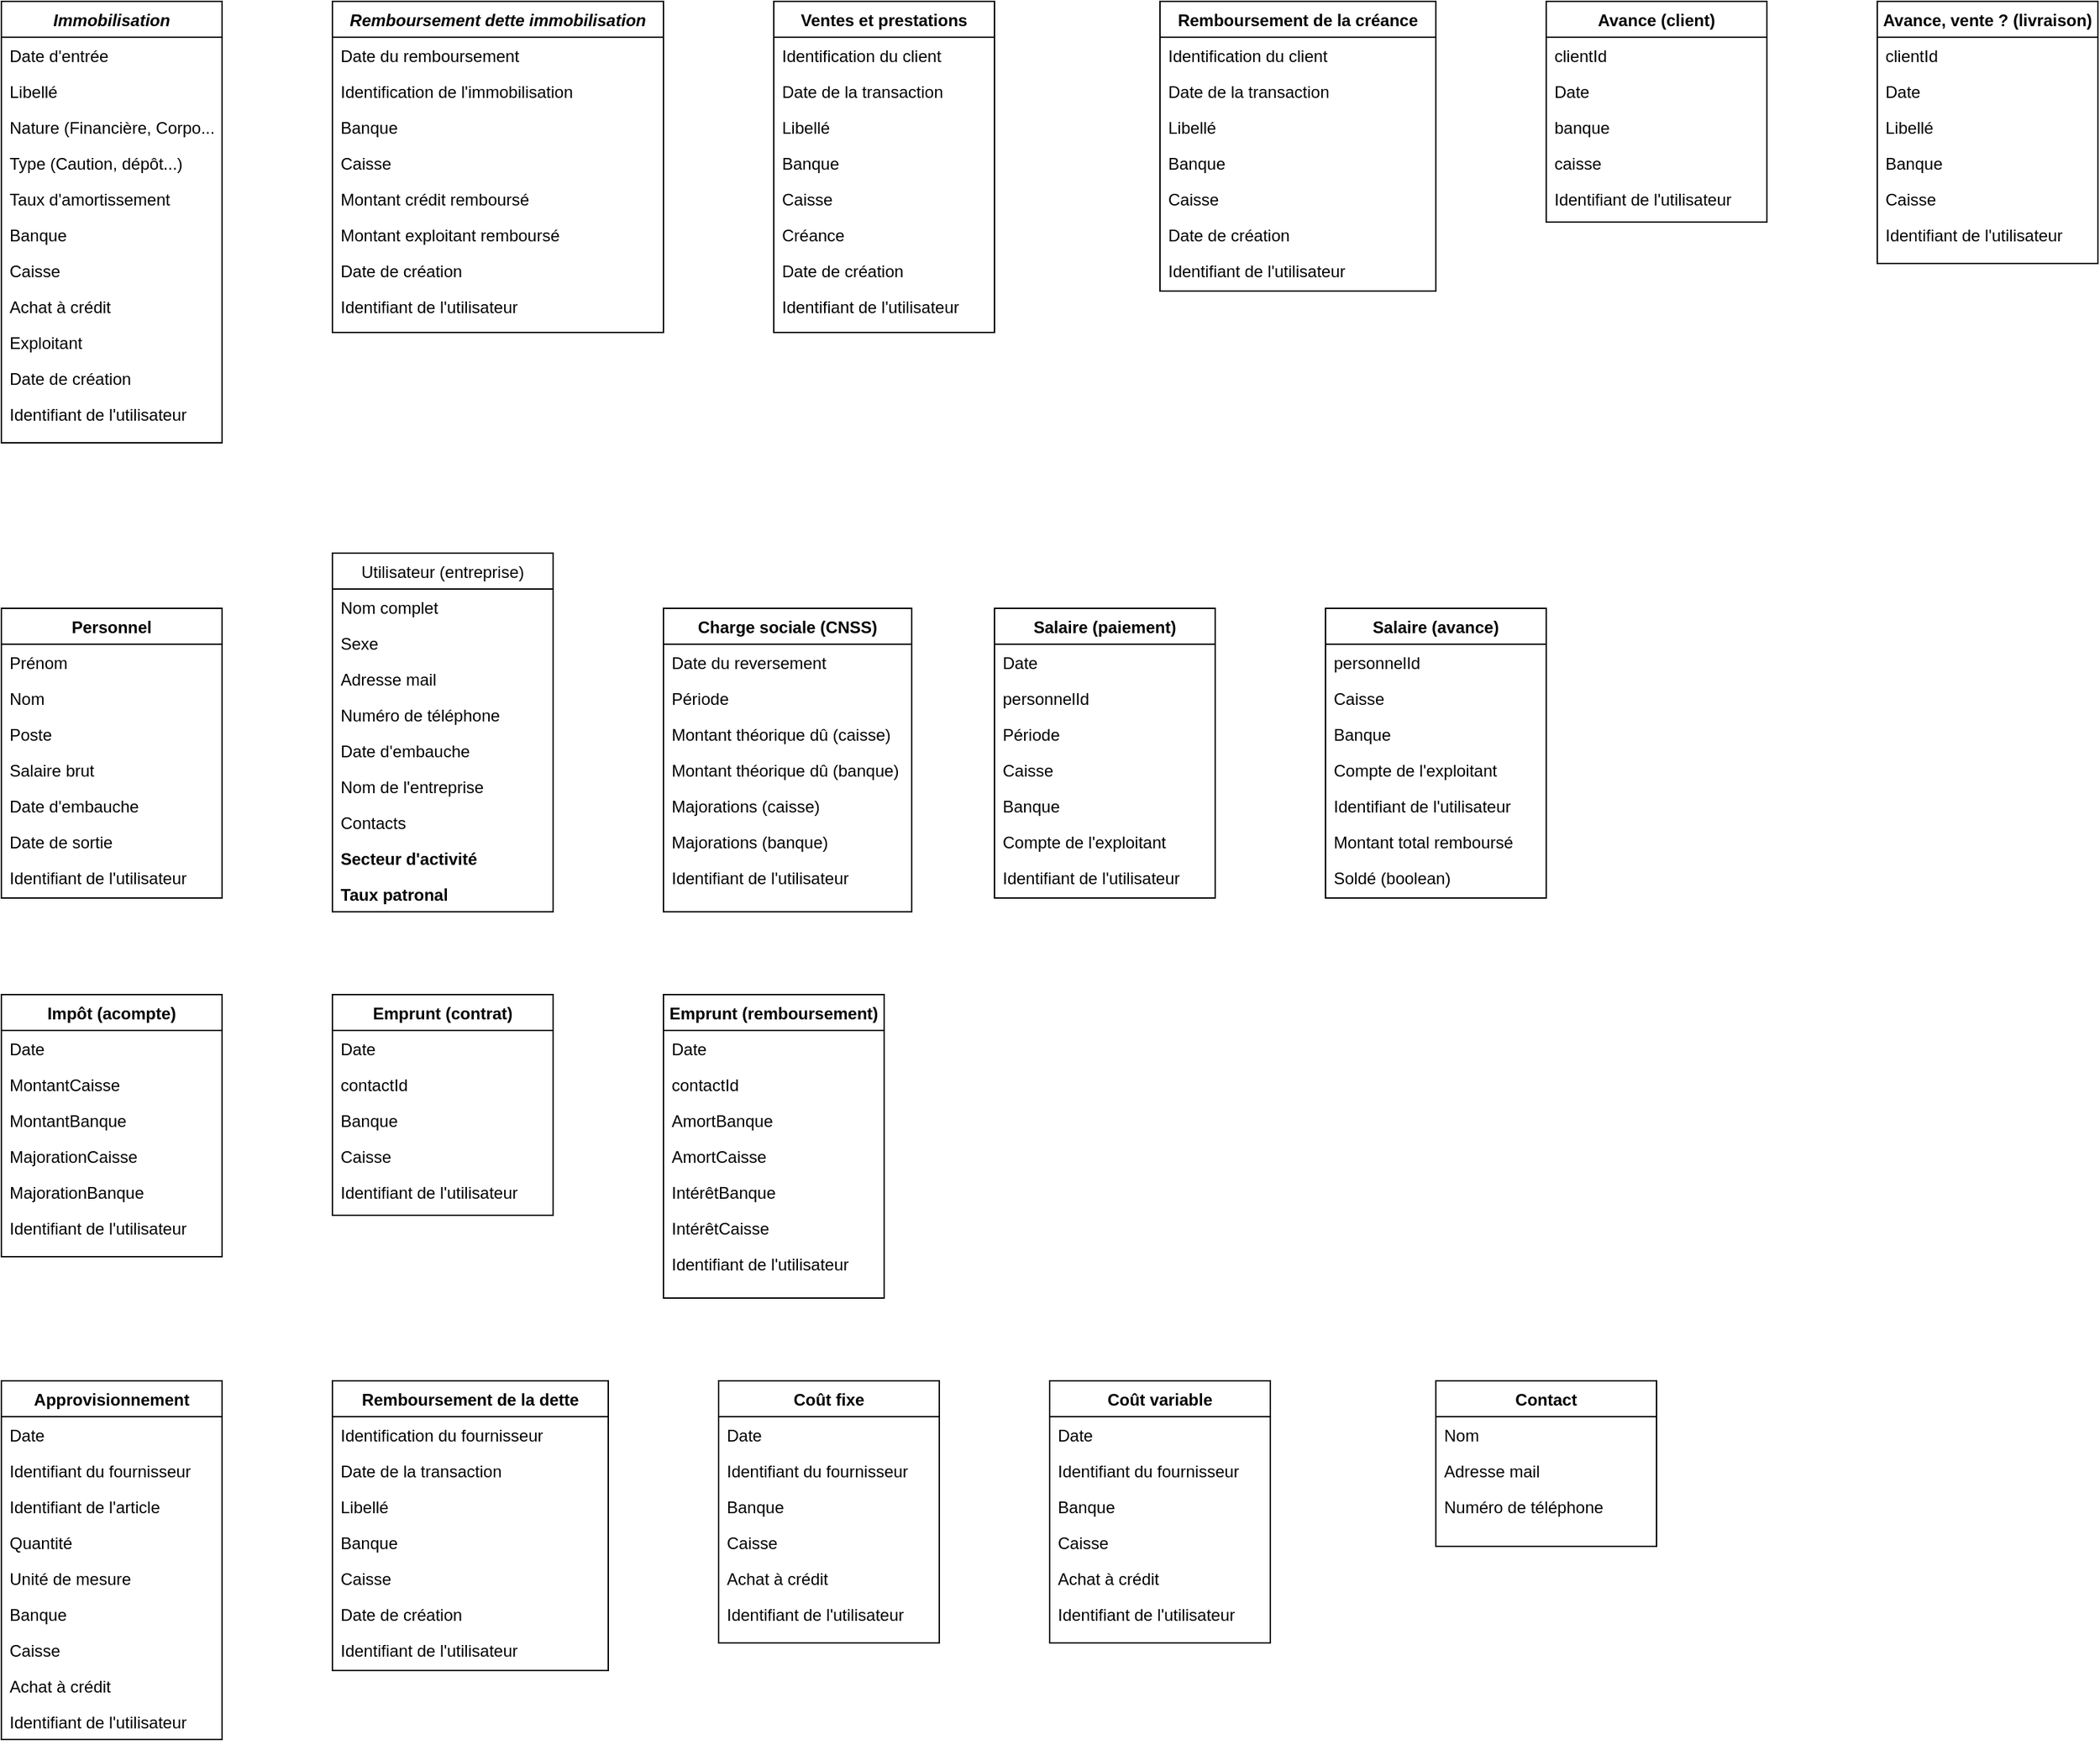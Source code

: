 <mxfile version="21.1.7" type="github">
  <diagram id="C5RBs43oDa-KdzZeNtuy" name="Page-1">
    <mxGraphModel dx="1434" dy="754" grid="1" gridSize="10" guides="1" tooltips="1" connect="1" arrows="1" fold="1" page="1" pageScale="1" pageWidth="827" pageHeight="1169" math="0" shadow="0">
      <root>
        <mxCell id="WIyWlLk6GJQsqaUBKTNV-0" />
        <mxCell id="WIyWlLk6GJQsqaUBKTNV-1" parent="WIyWlLk6GJQsqaUBKTNV-0" />
        <mxCell id="zkfFHV4jXpPFQw0GAbJ--0" value="Immobilisation" style="swimlane;fontStyle=3;align=center;verticalAlign=top;childLayout=stackLayout;horizontal=1;startSize=26;horizontalStack=0;resizeParent=1;resizeLast=0;collapsible=1;marginBottom=0;rounded=0;shadow=0;strokeWidth=1;" parent="WIyWlLk6GJQsqaUBKTNV-1" vertex="1">
          <mxGeometry x="80" y="40" width="160" height="320" as="geometry">
            <mxRectangle x="230" y="140" width="160" height="26" as="alternateBounds" />
          </mxGeometry>
        </mxCell>
        <mxCell id="JyXVbCcuyje0Z99_3Qtz-5" value="Date d&#39;entrée" style="text;align=left;verticalAlign=top;spacingLeft=4;spacingRight=4;overflow=hidden;rotatable=0;points=[[0,0.5],[1,0.5]];portConstraint=eastwest;rounded=0;shadow=0;html=0;" parent="zkfFHV4jXpPFQw0GAbJ--0" vertex="1">
          <mxGeometry y="26" width="160" height="26" as="geometry" />
        </mxCell>
        <mxCell id="zkfFHV4jXpPFQw0GAbJ--1" value="Libellé" style="text;align=left;verticalAlign=top;spacingLeft=4;spacingRight=4;overflow=hidden;rotatable=0;points=[[0,0.5],[1,0.5]];portConstraint=eastwest;" parent="zkfFHV4jXpPFQw0GAbJ--0" vertex="1">
          <mxGeometry y="52" width="160" height="26" as="geometry" />
        </mxCell>
        <mxCell id="zkfFHV4jXpPFQw0GAbJ--2" value="Nature (Financière, Corpo...)" style="text;align=left;verticalAlign=top;spacingLeft=4;spacingRight=4;overflow=hidden;rotatable=0;points=[[0,0.5],[1,0.5]];portConstraint=eastwest;rounded=0;shadow=0;html=0;" parent="zkfFHV4jXpPFQw0GAbJ--0" vertex="1">
          <mxGeometry y="78" width="160" height="26" as="geometry" />
        </mxCell>
        <mxCell id="zkfFHV4jXpPFQw0GAbJ--3" value="Type (Caution, dépôt...)" style="text;align=left;verticalAlign=top;spacingLeft=4;spacingRight=4;overflow=hidden;rotatable=0;points=[[0,0.5],[1,0.5]];portConstraint=eastwest;rounded=0;shadow=0;html=0;" parent="zkfFHV4jXpPFQw0GAbJ--0" vertex="1">
          <mxGeometry y="104" width="160" height="26" as="geometry" />
        </mxCell>
        <mxCell id="JyXVbCcuyje0Z99_3Qtz-0" value="Taux d&#39;amortissement" style="text;align=left;verticalAlign=top;spacingLeft=4;spacingRight=4;overflow=hidden;rotatable=0;points=[[0,0.5],[1,0.5]];portConstraint=eastwest;rounded=0;shadow=0;html=0;" parent="zkfFHV4jXpPFQw0GAbJ--0" vertex="1">
          <mxGeometry y="130" width="160" height="26" as="geometry" />
        </mxCell>
        <mxCell id="JyXVbCcuyje0Z99_3Qtz-1" value="Banque" style="text;align=left;verticalAlign=top;spacingLeft=4;spacingRight=4;overflow=hidden;rotatable=0;points=[[0,0.5],[1,0.5]];portConstraint=eastwest;rounded=0;shadow=0;html=0;" parent="zkfFHV4jXpPFQw0GAbJ--0" vertex="1">
          <mxGeometry y="156" width="160" height="26" as="geometry" />
        </mxCell>
        <mxCell id="JyXVbCcuyje0Z99_3Qtz-2" value="Caisse" style="text;align=left;verticalAlign=top;spacingLeft=4;spacingRight=4;overflow=hidden;rotatable=0;points=[[0,0.5],[1,0.5]];portConstraint=eastwest;rounded=0;shadow=0;html=0;" parent="zkfFHV4jXpPFQw0GAbJ--0" vertex="1">
          <mxGeometry y="182" width="160" height="26" as="geometry" />
        </mxCell>
        <mxCell id="JyXVbCcuyje0Z99_3Qtz-3" value="Achat à crédit" style="text;align=left;verticalAlign=top;spacingLeft=4;spacingRight=4;overflow=hidden;rotatable=0;points=[[0,0.5],[1,0.5]];portConstraint=eastwest;rounded=0;shadow=0;html=0;" parent="zkfFHV4jXpPFQw0GAbJ--0" vertex="1">
          <mxGeometry y="208" width="160" height="26" as="geometry" />
        </mxCell>
        <mxCell id="JyXVbCcuyje0Z99_3Qtz-4" value="Exploitant" style="text;align=left;verticalAlign=top;spacingLeft=4;spacingRight=4;overflow=hidden;rotatable=0;points=[[0,0.5],[1,0.5]];portConstraint=eastwest;rounded=0;shadow=0;html=0;" parent="zkfFHV4jXpPFQw0GAbJ--0" vertex="1">
          <mxGeometry y="234" width="160" height="26" as="geometry" />
        </mxCell>
        <mxCell id="JyXVbCcuyje0Z99_3Qtz-6" value="Date de création" style="text;align=left;verticalAlign=top;spacingLeft=4;spacingRight=4;overflow=hidden;rotatable=0;points=[[0,0.5],[1,0.5]];portConstraint=eastwest;rounded=0;shadow=0;html=0;" parent="zkfFHV4jXpPFQw0GAbJ--0" vertex="1">
          <mxGeometry y="260" width="160" height="26" as="geometry" />
        </mxCell>
        <mxCell id="JyXVbCcuyje0Z99_3Qtz-7" value="Identifiant de l&#39;utilisateur" style="text;align=left;verticalAlign=top;spacingLeft=4;spacingRight=4;overflow=hidden;rotatable=0;points=[[0,0.5],[1,0.5]];portConstraint=eastwest;rounded=0;shadow=0;html=0;" parent="zkfFHV4jXpPFQw0GAbJ--0" vertex="1">
          <mxGeometry y="286" width="160" height="26" as="geometry" />
        </mxCell>
        <mxCell id="zkfFHV4jXpPFQw0GAbJ--6" value="Personnel" style="swimlane;fontStyle=1;align=center;verticalAlign=top;childLayout=stackLayout;horizontal=1;startSize=26;horizontalStack=0;resizeParent=1;resizeLast=0;collapsible=1;marginBottom=0;rounded=0;shadow=0;strokeWidth=1;" parent="WIyWlLk6GJQsqaUBKTNV-1" vertex="1">
          <mxGeometry x="80" y="480" width="160" height="210" as="geometry">
            <mxRectangle x="130" y="380" width="160" height="26" as="alternateBounds" />
          </mxGeometry>
        </mxCell>
        <mxCell id="zkfFHV4jXpPFQw0GAbJ--7" value="Prénom" style="text;align=left;verticalAlign=top;spacingLeft=4;spacingRight=4;overflow=hidden;rotatable=0;points=[[0,0.5],[1,0.5]];portConstraint=eastwest;" parent="zkfFHV4jXpPFQw0GAbJ--6" vertex="1">
          <mxGeometry y="26" width="160" height="26" as="geometry" />
        </mxCell>
        <mxCell id="zkfFHV4jXpPFQw0GAbJ--8" value="Nom" style="text;align=left;verticalAlign=top;spacingLeft=4;spacingRight=4;overflow=hidden;rotatable=0;points=[[0,0.5],[1,0.5]];portConstraint=eastwest;rounded=0;shadow=0;html=0;" parent="zkfFHV4jXpPFQw0GAbJ--6" vertex="1">
          <mxGeometry y="52" width="160" height="26" as="geometry" />
        </mxCell>
        <mxCell id="zkfFHV4jXpPFQw0GAbJ--11" value="Poste" style="text;align=left;verticalAlign=top;spacingLeft=4;spacingRight=4;overflow=hidden;rotatable=0;points=[[0,0.5],[1,0.5]];portConstraint=eastwest;" parent="zkfFHV4jXpPFQw0GAbJ--6" vertex="1">
          <mxGeometry y="78" width="160" height="26" as="geometry" />
        </mxCell>
        <mxCell id="JyXVbCcuyje0Z99_3Qtz-9" value="Salaire brut" style="text;align=left;verticalAlign=top;spacingLeft=4;spacingRight=4;overflow=hidden;rotatable=0;points=[[0,0.5],[1,0.5]];portConstraint=eastwest;" parent="zkfFHV4jXpPFQw0GAbJ--6" vertex="1">
          <mxGeometry y="104" width="160" height="26" as="geometry" />
        </mxCell>
        <mxCell id="JyXVbCcuyje0Z99_3Qtz-10" value="Date d&#39;embauche" style="text;align=left;verticalAlign=top;spacingLeft=4;spacingRight=4;overflow=hidden;rotatable=0;points=[[0,0.5],[1,0.5]];portConstraint=eastwest;" parent="zkfFHV4jXpPFQw0GAbJ--6" vertex="1">
          <mxGeometry y="130" width="160" height="26" as="geometry" />
        </mxCell>
        <mxCell id="JyXVbCcuyje0Z99_3Qtz-33" value="Date de sortie" style="text;align=left;verticalAlign=top;spacingLeft=4;spacingRight=4;overflow=hidden;rotatable=0;points=[[0,0.5],[1,0.5]];portConstraint=eastwest;" parent="zkfFHV4jXpPFQw0GAbJ--6" vertex="1">
          <mxGeometry y="156" width="160" height="26" as="geometry" />
        </mxCell>
        <mxCell id="JyXVbCcuyje0Z99_3Qtz-31" value="Identifiant de l&#39;utilisateur" style="text;align=left;verticalAlign=top;spacingLeft=4;spacingRight=4;overflow=hidden;rotatable=0;points=[[0,0.5],[1,0.5]];portConstraint=eastwest;rounded=0;shadow=0;html=0;" parent="zkfFHV4jXpPFQw0GAbJ--6" vertex="1">
          <mxGeometry y="182" width="160" height="26" as="geometry" />
        </mxCell>
        <mxCell id="zkfFHV4jXpPFQw0GAbJ--17" value="Ventes et prestations" style="swimlane;fontStyle=1;align=center;verticalAlign=top;childLayout=stackLayout;horizontal=1;startSize=26;horizontalStack=0;resizeParent=1;resizeLast=0;collapsible=1;marginBottom=0;rounded=0;shadow=0;strokeWidth=1;" parent="WIyWlLk6GJQsqaUBKTNV-1" vertex="1">
          <mxGeometry x="640" y="40" width="160" height="240" as="geometry">
            <mxRectangle x="550" y="140" width="160" height="26" as="alternateBounds" />
          </mxGeometry>
        </mxCell>
        <mxCell id="zkfFHV4jXpPFQw0GAbJ--18" value="Identification du client" style="text;align=left;verticalAlign=top;spacingLeft=4;spacingRight=4;overflow=hidden;rotatable=0;points=[[0,0.5],[1,0.5]];portConstraint=eastwest;" parent="zkfFHV4jXpPFQw0GAbJ--17" vertex="1">
          <mxGeometry y="26" width="160" height="26" as="geometry" />
        </mxCell>
        <mxCell id="zkfFHV4jXpPFQw0GAbJ--19" value="Date de la transaction" style="text;align=left;verticalAlign=top;spacingLeft=4;spacingRight=4;overflow=hidden;rotatable=0;points=[[0,0.5],[1,0.5]];portConstraint=eastwest;rounded=0;shadow=0;html=0;" parent="zkfFHV4jXpPFQw0GAbJ--17" vertex="1">
          <mxGeometry y="52" width="160" height="26" as="geometry" />
        </mxCell>
        <mxCell id="zkfFHV4jXpPFQw0GAbJ--20" value="Libellé" style="text;align=left;verticalAlign=top;spacingLeft=4;spacingRight=4;overflow=hidden;rotatable=0;points=[[0,0.5],[1,0.5]];portConstraint=eastwest;rounded=0;shadow=0;html=0;" parent="zkfFHV4jXpPFQw0GAbJ--17" vertex="1">
          <mxGeometry y="78" width="160" height="26" as="geometry" />
        </mxCell>
        <mxCell id="zkfFHV4jXpPFQw0GAbJ--21" value="Banque" style="text;align=left;verticalAlign=top;spacingLeft=4;spacingRight=4;overflow=hidden;rotatable=0;points=[[0,0.5],[1,0.5]];portConstraint=eastwest;rounded=0;shadow=0;html=0;" parent="zkfFHV4jXpPFQw0GAbJ--17" vertex="1">
          <mxGeometry y="104" width="160" height="26" as="geometry" />
        </mxCell>
        <mxCell id="zkfFHV4jXpPFQw0GAbJ--22" value="Caisse" style="text;align=left;verticalAlign=top;spacingLeft=4;spacingRight=4;overflow=hidden;rotatable=0;points=[[0,0.5],[1,0.5]];portConstraint=eastwest;rounded=0;shadow=0;html=0;" parent="zkfFHV4jXpPFQw0GAbJ--17" vertex="1">
          <mxGeometry y="130" width="160" height="26" as="geometry" />
        </mxCell>
        <mxCell id="zkfFHV4jXpPFQw0GAbJ--24" value="Créance" style="text;align=left;verticalAlign=top;spacingLeft=4;spacingRight=4;overflow=hidden;rotatable=0;points=[[0,0.5],[1,0.5]];portConstraint=eastwest;" parent="zkfFHV4jXpPFQw0GAbJ--17" vertex="1">
          <mxGeometry y="156" width="160" height="26" as="geometry" />
        </mxCell>
        <mxCell id="zkfFHV4jXpPFQw0GAbJ--25" value="Date de création" style="text;align=left;verticalAlign=top;spacingLeft=4;spacingRight=4;overflow=hidden;rotatable=0;points=[[0,0.5],[1,0.5]];portConstraint=eastwest;" parent="zkfFHV4jXpPFQw0GAbJ--17" vertex="1">
          <mxGeometry y="182" width="160" height="26" as="geometry" />
        </mxCell>
        <mxCell id="JyXVbCcuyje0Z99_3Qtz-8" value="Identifiant de l&#39;utilisateur" style="text;align=left;verticalAlign=top;spacingLeft=4;spacingRight=4;overflow=hidden;rotatable=0;points=[[0,0.5],[1,0.5]];portConstraint=eastwest;rounded=0;shadow=0;html=0;" parent="zkfFHV4jXpPFQw0GAbJ--17" vertex="1">
          <mxGeometry y="208" width="160" height="26" as="geometry" />
        </mxCell>
        <mxCell id="JyXVbCcuyje0Z99_3Qtz-11" value="Utilisateur (entreprise)" style="swimlane;fontStyle=0;align=center;verticalAlign=top;childLayout=stackLayout;horizontal=1;startSize=26;horizontalStack=0;resizeParent=1;resizeLast=0;collapsible=1;marginBottom=0;rounded=0;shadow=0;strokeWidth=1;" parent="WIyWlLk6GJQsqaUBKTNV-1" vertex="1">
          <mxGeometry x="320" y="440" width="160" height="260" as="geometry">
            <mxRectangle x="130" y="380" width="160" height="26" as="alternateBounds" />
          </mxGeometry>
        </mxCell>
        <mxCell id="JyXVbCcuyje0Z99_3Qtz-12" value="Nom complet" style="text;align=left;verticalAlign=top;spacingLeft=4;spacingRight=4;overflow=hidden;rotatable=0;points=[[0,0.5],[1,0.5]];portConstraint=eastwest;" parent="JyXVbCcuyje0Z99_3Qtz-11" vertex="1">
          <mxGeometry y="26" width="160" height="26" as="geometry" />
        </mxCell>
        <mxCell id="JyXVbCcuyje0Z99_3Qtz-13" value="Sexe" style="text;align=left;verticalAlign=top;spacingLeft=4;spacingRight=4;overflow=hidden;rotatable=0;points=[[0,0.5],[1,0.5]];portConstraint=eastwest;rounded=0;shadow=0;html=0;" parent="JyXVbCcuyje0Z99_3Qtz-11" vertex="1">
          <mxGeometry y="52" width="160" height="26" as="geometry" />
        </mxCell>
        <mxCell id="JyXVbCcuyje0Z99_3Qtz-14" value="Adresse mail" style="text;align=left;verticalAlign=top;spacingLeft=4;spacingRight=4;overflow=hidden;rotatable=0;points=[[0,0.5],[1,0.5]];portConstraint=eastwest;" parent="JyXVbCcuyje0Z99_3Qtz-11" vertex="1">
          <mxGeometry y="78" width="160" height="26" as="geometry" />
        </mxCell>
        <mxCell id="JyXVbCcuyje0Z99_3Qtz-15" value="Numéro de téléphone" style="text;align=left;verticalAlign=top;spacingLeft=4;spacingRight=4;overflow=hidden;rotatable=0;points=[[0,0.5],[1,0.5]];portConstraint=eastwest;" parent="JyXVbCcuyje0Z99_3Qtz-11" vertex="1">
          <mxGeometry y="104" width="160" height="26" as="geometry" />
        </mxCell>
        <mxCell id="JyXVbCcuyje0Z99_3Qtz-16" value="Date d&#39;embauche" style="text;align=left;verticalAlign=top;spacingLeft=4;spacingRight=4;overflow=hidden;rotatable=0;points=[[0,0.5],[1,0.5]];portConstraint=eastwest;" parent="JyXVbCcuyje0Z99_3Qtz-11" vertex="1">
          <mxGeometry y="130" width="160" height="26" as="geometry" />
        </mxCell>
        <mxCell id="JyXVbCcuyje0Z99_3Qtz-17" value="Nom de l&#39;entreprise" style="text;align=left;verticalAlign=top;spacingLeft=4;spacingRight=4;overflow=hidden;rotatable=0;points=[[0,0.5],[1,0.5]];portConstraint=eastwest;" parent="JyXVbCcuyje0Z99_3Qtz-11" vertex="1">
          <mxGeometry y="156" width="160" height="26" as="geometry" />
        </mxCell>
        <mxCell id="JyXVbCcuyje0Z99_3Qtz-18" value="Contacts" style="text;align=left;verticalAlign=top;spacingLeft=4;spacingRight=4;overflow=hidden;rotatable=0;points=[[0,0.5],[1,0.5]];portConstraint=eastwest;" parent="JyXVbCcuyje0Z99_3Qtz-11" vertex="1">
          <mxGeometry y="182" width="160" height="26" as="geometry" />
        </mxCell>
        <mxCell id="JyXVbCcuyje0Z99_3Qtz-19" value="Secteur d&#39;activité" style="text;align=left;verticalAlign=top;spacingLeft=4;spacingRight=4;overflow=hidden;rotatable=0;points=[[0,0.5],[1,0.5]];portConstraint=eastwest;fontStyle=1" parent="JyXVbCcuyje0Z99_3Qtz-11" vertex="1">
          <mxGeometry y="208" width="160" height="26" as="geometry" />
        </mxCell>
        <mxCell id="JyXVbCcuyje0Z99_3Qtz-20" value="Taux patronal" style="text;align=left;verticalAlign=top;spacingLeft=4;spacingRight=4;overflow=hidden;rotatable=0;points=[[0,0.5],[1,0.5]];portConstraint=eastwest;fontStyle=1" parent="JyXVbCcuyje0Z99_3Qtz-11" vertex="1">
          <mxGeometry y="234" width="160" height="26" as="geometry" />
        </mxCell>
        <mxCell id="JyXVbCcuyje0Z99_3Qtz-21" value="Charge sociale (CNSS)" style="swimlane;fontStyle=1;align=center;verticalAlign=top;childLayout=stackLayout;horizontal=1;startSize=26;horizontalStack=0;resizeParent=1;resizeLast=0;collapsible=1;marginBottom=0;rounded=0;shadow=0;strokeWidth=1;" parent="WIyWlLk6GJQsqaUBKTNV-1" vertex="1">
          <mxGeometry x="560" y="480" width="180" height="220" as="geometry">
            <mxRectangle x="130" y="380" width="160" height="26" as="alternateBounds" />
          </mxGeometry>
        </mxCell>
        <mxCell id="JyXVbCcuyje0Z99_3Qtz-22" value="Date du reversement" style="text;align=left;verticalAlign=top;spacingLeft=4;spacingRight=4;overflow=hidden;rotatable=0;points=[[0,0.5],[1,0.5]];portConstraint=eastwest;" parent="JyXVbCcuyje0Z99_3Qtz-21" vertex="1">
          <mxGeometry y="26" width="180" height="26" as="geometry" />
        </mxCell>
        <mxCell id="JyXVbCcuyje0Z99_3Qtz-23" value="Période" style="text;align=left;verticalAlign=top;spacingLeft=4;spacingRight=4;overflow=hidden;rotatable=0;points=[[0,0.5],[1,0.5]];portConstraint=eastwest;rounded=0;shadow=0;html=0;" parent="JyXVbCcuyje0Z99_3Qtz-21" vertex="1">
          <mxGeometry y="52" width="180" height="26" as="geometry" />
        </mxCell>
        <mxCell id="JyXVbCcuyje0Z99_3Qtz-24" value="Montant théorique dû (caisse)" style="text;align=left;verticalAlign=top;spacingLeft=4;spacingRight=4;overflow=hidden;rotatable=0;points=[[0,0.5],[1,0.5]];portConstraint=eastwest;" parent="JyXVbCcuyje0Z99_3Qtz-21" vertex="1">
          <mxGeometry y="78" width="180" height="26" as="geometry" />
        </mxCell>
        <mxCell id="gAwNIA2HSln3k50RruM6-22" value="Montant théorique dû (banque)" style="text;align=left;verticalAlign=top;spacingLeft=4;spacingRight=4;overflow=hidden;rotatable=0;points=[[0,0.5],[1,0.5]];portConstraint=eastwest;" parent="JyXVbCcuyje0Z99_3Qtz-21" vertex="1">
          <mxGeometry y="104" width="180" height="26" as="geometry" />
        </mxCell>
        <mxCell id="JyXVbCcuyje0Z99_3Qtz-25" value="Majorations (caisse)" style="text;align=left;verticalAlign=top;spacingLeft=4;spacingRight=4;overflow=hidden;rotatable=0;points=[[0,0.5],[1,0.5]];portConstraint=eastwest;" parent="JyXVbCcuyje0Z99_3Qtz-21" vertex="1">
          <mxGeometry y="130" width="180" height="26" as="geometry" />
        </mxCell>
        <mxCell id="gAwNIA2HSln3k50RruM6-23" value="Majorations (banque)" style="text;align=left;verticalAlign=top;spacingLeft=4;spacingRight=4;overflow=hidden;rotatable=0;points=[[0,0.5],[1,0.5]];portConstraint=eastwest;" parent="JyXVbCcuyje0Z99_3Qtz-21" vertex="1">
          <mxGeometry y="156" width="180" height="26" as="geometry" />
        </mxCell>
        <mxCell id="JyXVbCcuyje0Z99_3Qtz-32" value="Identifiant de l&#39;utilisateur" style="text;align=left;verticalAlign=top;spacingLeft=4;spacingRight=4;overflow=hidden;rotatable=0;points=[[0,0.5],[1,0.5]];portConstraint=eastwest;rounded=0;shadow=0;html=0;" parent="JyXVbCcuyje0Z99_3Qtz-21" vertex="1">
          <mxGeometry y="182" width="180" height="26" as="geometry" />
        </mxCell>
        <mxCell id="JyXVbCcuyje0Z99_3Qtz-34" value="Salaire (paiement)" style="swimlane;fontStyle=1;align=center;verticalAlign=top;childLayout=stackLayout;horizontal=1;startSize=26;horizontalStack=0;resizeParent=1;resizeLast=0;collapsible=1;marginBottom=0;rounded=0;shadow=0;strokeWidth=1;" parent="WIyWlLk6GJQsqaUBKTNV-1" vertex="1">
          <mxGeometry x="800" y="480" width="160" height="210" as="geometry">
            <mxRectangle x="130" y="380" width="160" height="26" as="alternateBounds" />
          </mxGeometry>
        </mxCell>
        <mxCell id="JyXVbCcuyje0Z99_3Qtz-35" value="Date" style="text;align=left;verticalAlign=top;spacingLeft=4;spacingRight=4;overflow=hidden;rotatable=0;points=[[0,0.5],[1,0.5]];portConstraint=eastwest;" parent="JyXVbCcuyje0Z99_3Qtz-34" vertex="1">
          <mxGeometry y="26" width="160" height="26" as="geometry" />
        </mxCell>
        <mxCell id="JyXVbCcuyje0Z99_3Qtz-36" value="personnelId" style="text;align=left;verticalAlign=top;spacingLeft=4;spacingRight=4;overflow=hidden;rotatable=0;points=[[0,0.5],[1,0.5]];portConstraint=eastwest;rounded=0;shadow=0;html=0;" parent="JyXVbCcuyje0Z99_3Qtz-34" vertex="1">
          <mxGeometry y="52" width="160" height="26" as="geometry" />
        </mxCell>
        <mxCell id="JyXVbCcuyje0Z99_3Qtz-37" value="Période" style="text;align=left;verticalAlign=top;spacingLeft=4;spacingRight=4;overflow=hidden;rotatable=0;points=[[0,0.5],[1,0.5]];portConstraint=eastwest;" parent="JyXVbCcuyje0Z99_3Qtz-34" vertex="1">
          <mxGeometry y="78" width="160" height="26" as="geometry" />
        </mxCell>
        <mxCell id="JyXVbCcuyje0Z99_3Qtz-38" value="Caisse" style="text;align=left;verticalAlign=top;spacingLeft=4;spacingRight=4;overflow=hidden;rotatable=0;points=[[0,0.5],[1,0.5]];portConstraint=eastwest;" parent="JyXVbCcuyje0Z99_3Qtz-34" vertex="1">
          <mxGeometry y="104" width="160" height="26" as="geometry" />
        </mxCell>
        <mxCell id="JyXVbCcuyje0Z99_3Qtz-39" value="Banque" style="text;align=left;verticalAlign=top;spacingLeft=4;spacingRight=4;overflow=hidden;rotatable=0;points=[[0,0.5],[1,0.5]];portConstraint=eastwest;" parent="JyXVbCcuyje0Z99_3Qtz-34" vertex="1">
          <mxGeometry y="130" width="160" height="26" as="geometry" />
        </mxCell>
        <mxCell id="JyXVbCcuyje0Z99_3Qtz-40" value="Compte de l&#39;exploitant" style="text;align=left;verticalAlign=top;spacingLeft=4;spacingRight=4;overflow=hidden;rotatable=0;points=[[0,0.5],[1,0.5]];portConstraint=eastwest;" parent="JyXVbCcuyje0Z99_3Qtz-34" vertex="1">
          <mxGeometry y="156" width="160" height="26" as="geometry" />
        </mxCell>
        <mxCell id="JyXVbCcuyje0Z99_3Qtz-41" value="Identifiant de l&#39;utilisateur" style="text;align=left;verticalAlign=top;spacingLeft=4;spacingRight=4;overflow=hidden;rotatable=0;points=[[0,0.5],[1,0.5]];portConstraint=eastwest;rounded=0;shadow=0;html=0;" parent="JyXVbCcuyje0Z99_3Qtz-34" vertex="1">
          <mxGeometry y="182" width="160" height="26" as="geometry" />
        </mxCell>
        <mxCell id="JyXVbCcuyje0Z99_3Qtz-42" value="Salaire (avance)" style="swimlane;fontStyle=1;align=center;verticalAlign=top;childLayout=stackLayout;horizontal=1;startSize=26;horizontalStack=0;resizeParent=1;resizeLast=0;collapsible=1;marginBottom=0;rounded=0;shadow=0;strokeWidth=1;" parent="WIyWlLk6GJQsqaUBKTNV-1" vertex="1">
          <mxGeometry x="1040" y="480" width="160" height="210" as="geometry">
            <mxRectangle x="130" y="380" width="160" height="26" as="alternateBounds" />
          </mxGeometry>
        </mxCell>
        <mxCell id="JyXVbCcuyje0Z99_3Qtz-44" value="personnelId" style="text;align=left;verticalAlign=top;spacingLeft=4;spacingRight=4;overflow=hidden;rotatable=0;points=[[0,0.5],[1,0.5]];portConstraint=eastwest;rounded=0;shadow=0;html=0;" parent="JyXVbCcuyje0Z99_3Qtz-42" vertex="1">
          <mxGeometry y="26" width="160" height="26" as="geometry" />
        </mxCell>
        <mxCell id="JyXVbCcuyje0Z99_3Qtz-46" value="Caisse" style="text;align=left;verticalAlign=top;spacingLeft=4;spacingRight=4;overflow=hidden;rotatable=0;points=[[0,0.5],[1,0.5]];portConstraint=eastwest;" parent="JyXVbCcuyje0Z99_3Qtz-42" vertex="1">
          <mxGeometry y="52" width="160" height="26" as="geometry" />
        </mxCell>
        <mxCell id="JyXVbCcuyje0Z99_3Qtz-47" value="Banque" style="text;align=left;verticalAlign=top;spacingLeft=4;spacingRight=4;overflow=hidden;rotatable=0;points=[[0,0.5],[1,0.5]];portConstraint=eastwest;" parent="JyXVbCcuyje0Z99_3Qtz-42" vertex="1">
          <mxGeometry y="78" width="160" height="26" as="geometry" />
        </mxCell>
        <mxCell id="JyXVbCcuyje0Z99_3Qtz-48" value="Compte de l&#39;exploitant" style="text;align=left;verticalAlign=top;spacingLeft=4;spacingRight=4;overflow=hidden;rotatable=0;points=[[0,0.5],[1,0.5]];portConstraint=eastwest;" parent="JyXVbCcuyje0Z99_3Qtz-42" vertex="1">
          <mxGeometry y="104" width="160" height="26" as="geometry" />
        </mxCell>
        <mxCell id="JyXVbCcuyje0Z99_3Qtz-49" value="Identifiant de l&#39;utilisateur" style="text;align=left;verticalAlign=top;spacingLeft=4;spacingRight=4;overflow=hidden;rotatable=0;points=[[0,0.5],[1,0.5]];portConstraint=eastwest;rounded=0;shadow=0;html=0;" parent="JyXVbCcuyje0Z99_3Qtz-42" vertex="1">
          <mxGeometry y="130" width="160" height="26" as="geometry" />
        </mxCell>
        <mxCell id="jV9miKcWMUOWQw3yD1ld-0" value="Montant total remboursé" style="text;align=left;verticalAlign=top;spacingLeft=4;spacingRight=4;overflow=hidden;rotatable=0;points=[[0,0.5],[1,0.5]];portConstraint=eastwest;rounded=0;shadow=0;html=0;" parent="JyXVbCcuyje0Z99_3Qtz-42" vertex="1">
          <mxGeometry y="156" width="160" height="26" as="geometry" />
        </mxCell>
        <mxCell id="jV9miKcWMUOWQw3yD1ld-1" value="Soldé (boolean)" style="text;align=left;verticalAlign=top;spacingLeft=4;spacingRight=4;overflow=hidden;rotatable=0;points=[[0,0.5],[1,0.5]];portConstraint=eastwest;rounded=0;shadow=0;html=0;" parent="JyXVbCcuyje0Z99_3Qtz-42" vertex="1">
          <mxGeometry y="182" width="160" height="26" as="geometry" />
        </mxCell>
        <mxCell id="JyXVbCcuyje0Z99_3Qtz-50" value="Impôt (acompte)" style="swimlane;fontStyle=1;align=center;verticalAlign=top;childLayout=stackLayout;horizontal=1;startSize=26;horizontalStack=0;resizeParent=1;resizeLast=0;collapsible=1;marginBottom=0;rounded=0;shadow=0;strokeWidth=1;" parent="WIyWlLk6GJQsqaUBKTNV-1" vertex="1">
          <mxGeometry x="80" y="760" width="160" height="190" as="geometry">
            <mxRectangle x="130" y="380" width="160" height="26" as="alternateBounds" />
          </mxGeometry>
        </mxCell>
        <mxCell id="JyXVbCcuyje0Z99_3Qtz-51" value="Date" style="text;align=left;verticalAlign=top;spacingLeft=4;spacingRight=4;overflow=hidden;rotatable=0;points=[[0,0.5],[1,0.5]];portConstraint=eastwest;rounded=0;shadow=0;html=0;" parent="JyXVbCcuyje0Z99_3Qtz-50" vertex="1">
          <mxGeometry y="26" width="160" height="26" as="geometry" />
        </mxCell>
        <mxCell id="JyXVbCcuyje0Z99_3Qtz-52" value="MontantCaisse" style="text;align=left;verticalAlign=top;spacingLeft=4;spacingRight=4;overflow=hidden;rotatable=0;points=[[0,0.5],[1,0.5]];portConstraint=eastwest;" parent="JyXVbCcuyje0Z99_3Qtz-50" vertex="1">
          <mxGeometry y="52" width="160" height="26" as="geometry" />
        </mxCell>
        <mxCell id="JyXVbCcuyje0Z99_3Qtz-53" value="MontantBanque" style="text;align=left;verticalAlign=top;spacingLeft=4;spacingRight=4;overflow=hidden;rotatable=0;points=[[0,0.5],[1,0.5]];portConstraint=eastwest;" parent="JyXVbCcuyje0Z99_3Qtz-50" vertex="1">
          <mxGeometry y="78" width="160" height="26" as="geometry" />
        </mxCell>
        <mxCell id="JyXVbCcuyje0Z99_3Qtz-54" value="MajorationCaisse" style="text;align=left;verticalAlign=top;spacingLeft=4;spacingRight=4;overflow=hidden;rotatable=0;points=[[0,0.5],[1,0.5]];portConstraint=eastwest;" parent="JyXVbCcuyje0Z99_3Qtz-50" vertex="1">
          <mxGeometry y="104" width="160" height="26" as="geometry" />
        </mxCell>
        <mxCell id="JyXVbCcuyje0Z99_3Qtz-55" value="MajorationBanque" style="text;align=left;verticalAlign=top;spacingLeft=4;spacingRight=4;overflow=hidden;rotatable=0;points=[[0,0.5],[1,0.5]];portConstraint=eastwest;rounded=0;shadow=0;html=0;" parent="JyXVbCcuyje0Z99_3Qtz-50" vertex="1">
          <mxGeometry y="130" width="160" height="26" as="geometry" />
        </mxCell>
        <mxCell id="JyXVbCcuyje0Z99_3Qtz-56" value="Identifiant de l&#39;utilisateur" style="text;align=left;verticalAlign=top;spacingLeft=4;spacingRight=4;overflow=hidden;rotatable=0;points=[[0,0.5],[1,0.5]];portConstraint=eastwest;rounded=0;shadow=0;html=0;" parent="JyXVbCcuyje0Z99_3Qtz-50" vertex="1">
          <mxGeometry y="156" width="160" height="26" as="geometry" />
        </mxCell>
        <mxCell id="JyXVbCcuyje0Z99_3Qtz-57" value="Emprunt (contrat)" style="swimlane;fontStyle=1;align=center;verticalAlign=top;childLayout=stackLayout;horizontal=1;startSize=26;horizontalStack=0;resizeParent=1;resizeLast=0;collapsible=1;marginBottom=0;rounded=0;shadow=0;strokeWidth=1;" parent="WIyWlLk6GJQsqaUBKTNV-1" vertex="1">
          <mxGeometry x="320" y="760" width="160" height="160" as="geometry">
            <mxRectangle x="130" y="380" width="160" height="26" as="alternateBounds" />
          </mxGeometry>
        </mxCell>
        <mxCell id="JyXVbCcuyje0Z99_3Qtz-58" value="Date" style="text;align=left;verticalAlign=top;spacingLeft=4;spacingRight=4;overflow=hidden;rotatable=0;points=[[0,0.5],[1,0.5]];portConstraint=eastwest;" parent="JyXVbCcuyje0Z99_3Qtz-57" vertex="1">
          <mxGeometry y="26" width="160" height="26" as="geometry" />
        </mxCell>
        <mxCell id="JyXVbCcuyje0Z99_3Qtz-59" value="contactId" style="text;align=left;verticalAlign=top;spacingLeft=4;spacingRight=4;overflow=hidden;rotatable=0;points=[[0,0.5],[1,0.5]];portConstraint=eastwest;rounded=0;shadow=0;html=0;" parent="JyXVbCcuyje0Z99_3Qtz-57" vertex="1">
          <mxGeometry y="52" width="160" height="26" as="geometry" />
        </mxCell>
        <mxCell id="JyXVbCcuyje0Z99_3Qtz-60" value="Banque" style="text;align=left;verticalAlign=top;spacingLeft=4;spacingRight=4;overflow=hidden;rotatable=0;points=[[0,0.5],[1,0.5]];portConstraint=eastwest;" parent="JyXVbCcuyje0Z99_3Qtz-57" vertex="1">
          <mxGeometry y="78" width="160" height="26" as="geometry" />
        </mxCell>
        <mxCell id="JyXVbCcuyje0Z99_3Qtz-61" value="Caisse" style="text;align=left;verticalAlign=top;spacingLeft=4;spacingRight=4;overflow=hidden;rotatable=0;points=[[0,0.5],[1,0.5]];portConstraint=eastwest;" parent="JyXVbCcuyje0Z99_3Qtz-57" vertex="1">
          <mxGeometry y="104" width="160" height="26" as="geometry" />
        </mxCell>
        <mxCell id="JyXVbCcuyje0Z99_3Qtz-64" value="Identifiant de l&#39;utilisateur" style="text;align=left;verticalAlign=top;spacingLeft=4;spacingRight=4;overflow=hidden;rotatable=0;points=[[0,0.5],[1,0.5]];portConstraint=eastwest;rounded=0;shadow=0;html=0;" parent="JyXVbCcuyje0Z99_3Qtz-57" vertex="1">
          <mxGeometry y="130" width="160" height="26" as="geometry" />
        </mxCell>
        <mxCell id="JyXVbCcuyje0Z99_3Qtz-65" value="Emprunt (remboursement)" style="swimlane;fontStyle=1;align=center;verticalAlign=top;childLayout=stackLayout;horizontal=1;startSize=26;horizontalStack=0;resizeParent=1;resizeLast=0;collapsible=1;marginBottom=0;rounded=0;shadow=0;strokeWidth=1;" parent="WIyWlLk6GJQsqaUBKTNV-1" vertex="1">
          <mxGeometry x="560" y="760" width="160" height="220" as="geometry">
            <mxRectangle x="130" y="380" width="160" height="26" as="alternateBounds" />
          </mxGeometry>
        </mxCell>
        <mxCell id="JyXVbCcuyje0Z99_3Qtz-66" value="Date" style="text;align=left;verticalAlign=top;spacingLeft=4;spacingRight=4;overflow=hidden;rotatable=0;points=[[0,0.5],[1,0.5]];portConstraint=eastwest;" parent="JyXVbCcuyje0Z99_3Qtz-65" vertex="1">
          <mxGeometry y="26" width="160" height="26" as="geometry" />
        </mxCell>
        <mxCell id="JyXVbCcuyje0Z99_3Qtz-67" value="contactId" style="text;align=left;verticalAlign=top;spacingLeft=4;spacingRight=4;overflow=hidden;rotatable=0;points=[[0,0.5],[1,0.5]];portConstraint=eastwest;rounded=0;shadow=0;html=0;" parent="JyXVbCcuyje0Z99_3Qtz-65" vertex="1">
          <mxGeometry y="52" width="160" height="26" as="geometry" />
        </mxCell>
        <mxCell id="JyXVbCcuyje0Z99_3Qtz-68" value="AmortBanque" style="text;align=left;verticalAlign=top;spacingLeft=4;spacingRight=4;overflow=hidden;rotatable=0;points=[[0,0.5],[1,0.5]];portConstraint=eastwest;" parent="JyXVbCcuyje0Z99_3Qtz-65" vertex="1">
          <mxGeometry y="78" width="160" height="26" as="geometry" />
        </mxCell>
        <mxCell id="JyXVbCcuyje0Z99_3Qtz-69" value="AmortCaisse" style="text;align=left;verticalAlign=top;spacingLeft=4;spacingRight=4;overflow=hidden;rotatable=0;points=[[0,0.5],[1,0.5]];portConstraint=eastwest;" parent="JyXVbCcuyje0Z99_3Qtz-65" vertex="1">
          <mxGeometry y="104" width="160" height="26" as="geometry" />
        </mxCell>
        <mxCell id="JyXVbCcuyje0Z99_3Qtz-71" value="IntérêtBanque" style="text;align=left;verticalAlign=top;spacingLeft=4;spacingRight=4;overflow=hidden;rotatable=0;points=[[0,0.5],[1,0.5]];portConstraint=eastwest;" parent="JyXVbCcuyje0Z99_3Qtz-65" vertex="1">
          <mxGeometry y="130" width="160" height="26" as="geometry" />
        </mxCell>
        <mxCell id="JyXVbCcuyje0Z99_3Qtz-72" value="IntérêtCaisse" style="text;align=left;verticalAlign=top;spacingLeft=4;spacingRight=4;overflow=hidden;rotatable=0;points=[[0,0.5],[1,0.5]];portConstraint=eastwest;" parent="JyXVbCcuyje0Z99_3Qtz-65" vertex="1">
          <mxGeometry y="156" width="160" height="26" as="geometry" />
        </mxCell>
        <mxCell id="JyXVbCcuyje0Z99_3Qtz-70" value="Identifiant de l&#39;utilisateur" style="text;align=left;verticalAlign=top;spacingLeft=4;spacingRight=4;overflow=hidden;rotatable=0;points=[[0,0.5],[1,0.5]];portConstraint=eastwest;rounded=0;shadow=0;html=0;" parent="JyXVbCcuyje0Z99_3Qtz-65" vertex="1">
          <mxGeometry y="182" width="160" height="26" as="geometry" />
        </mxCell>
        <mxCell id="JyXVbCcuyje0Z99_3Qtz-73" value="Avance (client)" style="swimlane;fontStyle=1;align=center;verticalAlign=top;childLayout=stackLayout;horizontal=1;startSize=26;horizontalStack=0;resizeParent=1;resizeLast=0;collapsible=1;marginBottom=0;rounded=0;shadow=0;strokeWidth=1;" parent="WIyWlLk6GJQsqaUBKTNV-1" vertex="1">
          <mxGeometry x="1200" y="40" width="160" height="160" as="geometry">
            <mxRectangle x="130" y="380" width="160" height="26" as="alternateBounds" />
          </mxGeometry>
        </mxCell>
        <mxCell id="JyXVbCcuyje0Z99_3Qtz-75" value="clientId" style="text;align=left;verticalAlign=top;spacingLeft=4;spacingRight=4;overflow=hidden;rotatable=0;points=[[0,0.5],[1,0.5]];portConstraint=eastwest;" parent="JyXVbCcuyje0Z99_3Qtz-73" vertex="1">
          <mxGeometry y="26" width="160" height="26" as="geometry" />
        </mxCell>
        <mxCell id="JyXVbCcuyje0Z99_3Qtz-74" value="Date" style="text;align=left;verticalAlign=top;spacingLeft=4;spacingRight=4;overflow=hidden;rotatable=0;points=[[0,0.5],[1,0.5]];portConstraint=eastwest;rounded=0;shadow=0;html=0;" parent="JyXVbCcuyje0Z99_3Qtz-73" vertex="1">
          <mxGeometry y="52" width="160" height="26" as="geometry" />
        </mxCell>
        <mxCell id="JyXVbCcuyje0Z99_3Qtz-76" value="banque" style="text;align=left;verticalAlign=top;spacingLeft=4;spacingRight=4;overflow=hidden;rotatable=0;points=[[0,0.5],[1,0.5]];portConstraint=eastwest;" parent="JyXVbCcuyje0Z99_3Qtz-73" vertex="1">
          <mxGeometry y="78" width="160" height="26" as="geometry" />
        </mxCell>
        <mxCell id="JyXVbCcuyje0Z99_3Qtz-77" value="caisse" style="text;align=left;verticalAlign=top;spacingLeft=4;spacingRight=4;overflow=hidden;rotatable=0;points=[[0,0.5],[1,0.5]];portConstraint=eastwest;" parent="JyXVbCcuyje0Z99_3Qtz-73" vertex="1">
          <mxGeometry y="104" width="160" height="26" as="geometry" />
        </mxCell>
        <mxCell id="JyXVbCcuyje0Z99_3Qtz-79" value="Identifiant de l&#39;utilisateur" style="text;align=left;verticalAlign=top;spacingLeft=4;spacingRight=4;overflow=hidden;rotatable=0;points=[[0,0.5],[1,0.5]];portConstraint=eastwest;rounded=0;shadow=0;html=0;" parent="JyXVbCcuyje0Z99_3Qtz-73" vertex="1">
          <mxGeometry y="130" width="160" height="26" as="geometry" />
        </mxCell>
        <mxCell id="JyXVbCcuyje0Z99_3Qtz-80" value="Avance, vente ? (livraison)" style="swimlane;fontStyle=1;align=center;verticalAlign=top;childLayout=stackLayout;horizontal=1;startSize=26;horizontalStack=0;resizeParent=1;resizeLast=0;collapsible=1;marginBottom=0;rounded=0;shadow=0;strokeWidth=1;" parent="WIyWlLk6GJQsqaUBKTNV-1" vertex="1">
          <mxGeometry x="1440" y="40" width="160" height="190" as="geometry">
            <mxRectangle x="130" y="380" width="160" height="26" as="alternateBounds" />
          </mxGeometry>
        </mxCell>
        <mxCell id="JyXVbCcuyje0Z99_3Qtz-82" value="clientId" style="text;align=left;verticalAlign=top;spacingLeft=4;spacingRight=4;overflow=hidden;rotatable=0;points=[[0,0.5],[1,0.5]];portConstraint=eastwest;rounded=0;shadow=0;html=0;" parent="JyXVbCcuyje0Z99_3Qtz-80" vertex="1">
          <mxGeometry y="26" width="160" height="26" as="geometry" />
        </mxCell>
        <mxCell id="JyXVbCcuyje0Z99_3Qtz-81" value="Date" style="text;align=left;verticalAlign=top;spacingLeft=4;spacingRight=4;overflow=hidden;rotatable=0;points=[[0,0.5],[1,0.5]];portConstraint=eastwest;" parent="JyXVbCcuyje0Z99_3Qtz-80" vertex="1">
          <mxGeometry y="52" width="160" height="26" as="geometry" />
        </mxCell>
        <mxCell id="JyXVbCcuyje0Z99_3Qtz-86" value="Libellé" style="text;align=left;verticalAlign=top;spacingLeft=4;spacingRight=4;overflow=hidden;rotatable=0;points=[[0,0.5],[1,0.5]];portConstraint=eastwest;" parent="JyXVbCcuyje0Z99_3Qtz-80" vertex="1">
          <mxGeometry y="78" width="160" height="26" as="geometry" />
        </mxCell>
        <mxCell id="JyXVbCcuyje0Z99_3Qtz-83" value="Banque" style="text;align=left;verticalAlign=top;spacingLeft=4;spacingRight=4;overflow=hidden;rotatable=0;points=[[0,0.5],[1,0.5]];portConstraint=eastwest;" parent="JyXVbCcuyje0Z99_3Qtz-80" vertex="1">
          <mxGeometry y="104" width="160" height="26" as="geometry" />
        </mxCell>
        <mxCell id="JyXVbCcuyje0Z99_3Qtz-84" value="Caisse" style="text;align=left;verticalAlign=top;spacingLeft=4;spacingRight=4;overflow=hidden;rotatable=0;points=[[0,0.5],[1,0.5]];portConstraint=eastwest;" parent="JyXVbCcuyje0Z99_3Qtz-80" vertex="1">
          <mxGeometry y="130" width="160" height="26" as="geometry" />
        </mxCell>
        <mxCell id="JyXVbCcuyje0Z99_3Qtz-85" value="Identifiant de l&#39;utilisateur" style="text;align=left;verticalAlign=top;spacingLeft=4;spacingRight=4;overflow=hidden;rotatable=0;points=[[0,0.5],[1,0.5]];portConstraint=eastwest;rounded=0;shadow=0;html=0;" parent="JyXVbCcuyje0Z99_3Qtz-80" vertex="1">
          <mxGeometry y="156" width="160" height="26" as="geometry" />
        </mxCell>
        <mxCell id="gAwNIA2HSln3k50RruM6-0" value="Remboursement de la créance" style="swimlane;fontStyle=1;align=center;verticalAlign=top;childLayout=stackLayout;horizontal=1;startSize=26;horizontalStack=0;resizeParent=1;resizeLast=0;collapsible=1;marginBottom=0;rounded=0;shadow=0;strokeWidth=1;" parent="WIyWlLk6GJQsqaUBKTNV-1" vertex="1">
          <mxGeometry x="920" y="40" width="200" height="210" as="geometry">
            <mxRectangle x="550" y="140" width="160" height="26" as="alternateBounds" />
          </mxGeometry>
        </mxCell>
        <mxCell id="gAwNIA2HSln3k50RruM6-1" value="Identification du client" style="text;align=left;verticalAlign=top;spacingLeft=4;spacingRight=4;overflow=hidden;rotatable=0;points=[[0,0.5],[1,0.5]];portConstraint=eastwest;" parent="gAwNIA2HSln3k50RruM6-0" vertex="1">
          <mxGeometry y="26" width="200" height="26" as="geometry" />
        </mxCell>
        <mxCell id="gAwNIA2HSln3k50RruM6-2" value="Date de la transaction" style="text;align=left;verticalAlign=top;spacingLeft=4;spacingRight=4;overflow=hidden;rotatable=0;points=[[0,0.5],[1,0.5]];portConstraint=eastwest;rounded=0;shadow=0;html=0;" parent="gAwNIA2HSln3k50RruM6-0" vertex="1">
          <mxGeometry y="52" width="200" height="26" as="geometry" />
        </mxCell>
        <mxCell id="gAwNIA2HSln3k50RruM6-3" value="Libellé" style="text;align=left;verticalAlign=top;spacingLeft=4;spacingRight=4;overflow=hidden;rotatable=0;points=[[0,0.5],[1,0.5]];portConstraint=eastwest;rounded=0;shadow=0;html=0;" parent="gAwNIA2HSln3k50RruM6-0" vertex="1">
          <mxGeometry y="78" width="200" height="26" as="geometry" />
        </mxCell>
        <mxCell id="gAwNIA2HSln3k50RruM6-4" value="Banque" style="text;align=left;verticalAlign=top;spacingLeft=4;spacingRight=4;overflow=hidden;rotatable=0;points=[[0,0.5],[1,0.5]];portConstraint=eastwest;rounded=0;shadow=0;html=0;" parent="gAwNIA2HSln3k50RruM6-0" vertex="1">
          <mxGeometry y="104" width="200" height="26" as="geometry" />
        </mxCell>
        <mxCell id="gAwNIA2HSln3k50RruM6-5" value="Caisse" style="text;align=left;verticalAlign=top;spacingLeft=4;spacingRight=4;overflow=hidden;rotatable=0;points=[[0,0.5],[1,0.5]];portConstraint=eastwest;rounded=0;shadow=0;html=0;" parent="gAwNIA2HSln3k50RruM6-0" vertex="1">
          <mxGeometry y="130" width="200" height="26" as="geometry" />
        </mxCell>
        <mxCell id="gAwNIA2HSln3k50RruM6-7" value="Date de création" style="text;align=left;verticalAlign=top;spacingLeft=4;spacingRight=4;overflow=hidden;rotatable=0;points=[[0,0.5],[1,0.5]];portConstraint=eastwest;" parent="gAwNIA2HSln3k50RruM6-0" vertex="1">
          <mxGeometry y="156" width="200" height="26" as="geometry" />
        </mxCell>
        <mxCell id="gAwNIA2HSln3k50RruM6-8" value="Identifiant de l&#39;utilisateur" style="text;align=left;verticalAlign=top;spacingLeft=4;spacingRight=4;overflow=hidden;rotatable=0;points=[[0,0.5],[1,0.5]];portConstraint=eastwest;rounded=0;shadow=0;html=0;" parent="gAwNIA2HSln3k50RruM6-0" vertex="1">
          <mxGeometry y="182" width="200" height="26" as="geometry" />
        </mxCell>
        <mxCell id="gAwNIA2HSln3k50RruM6-9" value="Remboursement dette immobilisation" style="swimlane;fontStyle=3;align=center;verticalAlign=top;childLayout=stackLayout;horizontal=1;startSize=26;horizontalStack=0;resizeParent=1;resizeLast=0;collapsible=1;marginBottom=0;rounded=0;shadow=0;strokeWidth=1;" parent="WIyWlLk6GJQsqaUBKTNV-1" vertex="1">
          <mxGeometry x="320" y="40" width="240" height="240" as="geometry">
            <mxRectangle x="230" y="140" width="160" height="26" as="alternateBounds" />
          </mxGeometry>
        </mxCell>
        <mxCell id="gAwNIA2HSln3k50RruM6-10" value="Date du remboursement" style="text;align=left;verticalAlign=top;spacingLeft=4;spacingRight=4;overflow=hidden;rotatable=0;points=[[0,0.5],[1,0.5]];portConstraint=eastwest;rounded=0;shadow=0;html=0;" parent="gAwNIA2HSln3k50RruM6-9" vertex="1">
          <mxGeometry y="26" width="240" height="26" as="geometry" />
        </mxCell>
        <mxCell id="gAwNIA2HSln3k50RruM6-11" value="Identification de l&#39;immobilisation" style="text;align=left;verticalAlign=top;spacingLeft=4;spacingRight=4;overflow=hidden;rotatable=0;points=[[0,0.5],[1,0.5]];portConstraint=eastwest;" parent="gAwNIA2HSln3k50RruM6-9" vertex="1">
          <mxGeometry y="52" width="240" height="26" as="geometry" />
        </mxCell>
        <mxCell id="gAwNIA2HSln3k50RruM6-15" value="Banque" style="text;align=left;verticalAlign=top;spacingLeft=4;spacingRight=4;overflow=hidden;rotatable=0;points=[[0,0.5],[1,0.5]];portConstraint=eastwest;rounded=0;shadow=0;html=0;" parent="gAwNIA2HSln3k50RruM6-9" vertex="1">
          <mxGeometry y="78" width="240" height="26" as="geometry" />
        </mxCell>
        <mxCell id="gAwNIA2HSln3k50RruM6-16" value="Caisse" style="text;align=left;verticalAlign=top;spacingLeft=4;spacingRight=4;overflow=hidden;rotatable=0;points=[[0,0.5],[1,0.5]];portConstraint=eastwest;rounded=0;shadow=0;html=0;" parent="gAwNIA2HSln3k50RruM6-9" vertex="1">
          <mxGeometry y="104" width="240" height="26" as="geometry" />
        </mxCell>
        <mxCell id="HF9J0KwTC4UB24gtm1LL-0" value="Montant crédit remboursé" style="text;align=left;verticalAlign=top;spacingLeft=4;spacingRight=4;overflow=hidden;rotatable=0;points=[[0,0.5],[1,0.5]];portConstraint=eastwest;rounded=0;shadow=0;html=0;" vertex="1" parent="gAwNIA2HSln3k50RruM6-9">
          <mxGeometry y="130" width="240" height="26" as="geometry" />
        </mxCell>
        <mxCell id="HF9J0KwTC4UB24gtm1LL-1" value="Montant exploitant remboursé" style="text;align=left;verticalAlign=top;spacingLeft=4;spacingRight=4;overflow=hidden;rotatable=0;points=[[0,0.5],[1,0.5]];portConstraint=eastwest;rounded=0;shadow=0;html=0;" vertex="1" parent="gAwNIA2HSln3k50RruM6-9">
          <mxGeometry y="156" width="240" height="26" as="geometry" />
        </mxCell>
        <mxCell id="gAwNIA2HSln3k50RruM6-20" value="Date de création" style="text;align=left;verticalAlign=top;spacingLeft=4;spacingRight=4;overflow=hidden;rotatable=0;points=[[0,0.5],[1,0.5]];portConstraint=eastwest;rounded=0;shadow=0;html=0;" parent="gAwNIA2HSln3k50RruM6-9" vertex="1">
          <mxGeometry y="182" width="240" height="26" as="geometry" />
        </mxCell>
        <mxCell id="gAwNIA2HSln3k50RruM6-21" value="Identifiant de l&#39;utilisateur" style="text;align=left;verticalAlign=top;spacingLeft=4;spacingRight=4;overflow=hidden;rotatable=0;points=[[0,0.5],[1,0.5]];portConstraint=eastwest;rounded=0;shadow=0;html=0;" parent="gAwNIA2HSln3k50RruM6-9" vertex="1">
          <mxGeometry y="208" width="240" height="26" as="geometry" />
        </mxCell>
        <mxCell id="gAwNIA2HSln3k50RruM6-24" value="Approvisionnement" style="swimlane;fontStyle=1;align=center;verticalAlign=top;childLayout=stackLayout;horizontal=1;startSize=26;horizontalStack=0;resizeParent=1;resizeLast=0;collapsible=1;marginBottom=0;rounded=0;shadow=0;strokeWidth=1;" parent="WIyWlLk6GJQsqaUBKTNV-1" vertex="1">
          <mxGeometry x="80" y="1040" width="160" height="260" as="geometry">
            <mxRectangle x="130" y="380" width="160" height="26" as="alternateBounds" />
          </mxGeometry>
        </mxCell>
        <mxCell id="gAwNIA2HSln3k50RruM6-25" value="Date" style="text;align=left;verticalAlign=top;spacingLeft=4;spacingRight=4;overflow=hidden;rotatable=0;points=[[0,0.5],[1,0.5]];portConstraint=eastwest;" parent="gAwNIA2HSln3k50RruM6-24" vertex="1">
          <mxGeometry y="26" width="160" height="26" as="geometry" />
        </mxCell>
        <mxCell id="gAwNIA2HSln3k50RruM6-26" value="Identifiant du fournisseur" style="text;align=left;verticalAlign=top;spacingLeft=4;spacingRight=4;overflow=hidden;rotatable=0;points=[[0,0.5],[1,0.5]];portConstraint=eastwest;rounded=0;shadow=0;html=0;" parent="gAwNIA2HSln3k50RruM6-24" vertex="1">
          <mxGeometry y="52" width="160" height="26" as="geometry" />
        </mxCell>
        <mxCell id="gAwNIA2HSln3k50RruM6-27" value="Identifiant de l&#39;article" style="text;align=left;verticalAlign=top;spacingLeft=4;spacingRight=4;overflow=hidden;rotatable=0;points=[[0,0.5],[1,0.5]];portConstraint=eastwest;" parent="gAwNIA2HSln3k50RruM6-24" vertex="1">
          <mxGeometry y="78" width="160" height="26" as="geometry" />
        </mxCell>
        <mxCell id="gAwNIA2HSln3k50RruM6-33" value="Quantité" style="text;align=left;verticalAlign=top;spacingLeft=4;spacingRight=4;overflow=hidden;rotatable=0;points=[[0,0.5],[1,0.5]];portConstraint=eastwest;" parent="gAwNIA2HSln3k50RruM6-24" vertex="1">
          <mxGeometry y="104" width="160" height="26" as="geometry" />
        </mxCell>
        <mxCell id="gAwNIA2HSln3k50RruM6-34" value="Unité de mesure" style="text;align=left;verticalAlign=top;spacingLeft=4;spacingRight=4;overflow=hidden;rotatable=0;points=[[0,0.5],[1,0.5]];portConstraint=eastwest;" parent="gAwNIA2HSln3k50RruM6-24" vertex="1">
          <mxGeometry y="130" width="160" height="26" as="geometry" />
        </mxCell>
        <mxCell id="gAwNIA2HSln3k50RruM6-29" value="Banque" style="text;align=left;verticalAlign=top;spacingLeft=4;spacingRight=4;overflow=hidden;rotatable=0;points=[[0,0.5],[1,0.5]];portConstraint=eastwest;" parent="gAwNIA2HSln3k50RruM6-24" vertex="1">
          <mxGeometry y="156" width="160" height="26" as="geometry" />
        </mxCell>
        <mxCell id="gAwNIA2HSln3k50RruM6-30" value="Caisse" style="text;align=left;verticalAlign=top;spacingLeft=4;spacingRight=4;overflow=hidden;rotatable=0;points=[[0,0.5],[1,0.5]];portConstraint=eastwest;" parent="gAwNIA2HSln3k50RruM6-24" vertex="1">
          <mxGeometry y="182" width="160" height="26" as="geometry" />
        </mxCell>
        <mxCell id="gAwNIA2HSln3k50RruM6-32" value="Achat à crédit" style="text;align=left;verticalAlign=top;spacingLeft=4;spacingRight=4;overflow=hidden;rotatable=0;points=[[0,0.5],[1,0.5]];portConstraint=eastwest;" parent="gAwNIA2HSln3k50RruM6-24" vertex="1">
          <mxGeometry y="208" width="160" height="26" as="geometry" />
        </mxCell>
        <mxCell id="gAwNIA2HSln3k50RruM6-31" value="Identifiant de l&#39;utilisateur" style="text;align=left;verticalAlign=top;spacingLeft=4;spacingRight=4;overflow=hidden;rotatable=0;points=[[0,0.5],[1,0.5]];portConstraint=eastwest;rounded=0;shadow=0;html=0;" parent="gAwNIA2HSln3k50RruM6-24" vertex="1">
          <mxGeometry y="234" width="160" height="26" as="geometry" />
        </mxCell>
        <mxCell id="gAwNIA2HSln3k50RruM6-45" value="Remboursement de la dette" style="swimlane;fontStyle=1;align=center;verticalAlign=top;childLayout=stackLayout;horizontal=1;startSize=26;horizontalStack=0;resizeParent=1;resizeLast=0;collapsible=1;marginBottom=0;rounded=0;shadow=0;strokeWidth=1;" parent="WIyWlLk6GJQsqaUBKTNV-1" vertex="1">
          <mxGeometry x="320" y="1040" width="200" height="210" as="geometry">
            <mxRectangle x="550" y="140" width="160" height="26" as="alternateBounds" />
          </mxGeometry>
        </mxCell>
        <mxCell id="gAwNIA2HSln3k50RruM6-46" value="Identification du fournisseur" style="text;align=left;verticalAlign=top;spacingLeft=4;spacingRight=4;overflow=hidden;rotatable=0;points=[[0,0.5],[1,0.5]];portConstraint=eastwest;" parent="gAwNIA2HSln3k50RruM6-45" vertex="1">
          <mxGeometry y="26" width="200" height="26" as="geometry" />
        </mxCell>
        <mxCell id="gAwNIA2HSln3k50RruM6-47" value="Date de la transaction" style="text;align=left;verticalAlign=top;spacingLeft=4;spacingRight=4;overflow=hidden;rotatable=0;points=[[0,0.5],[1,0.5]];portConstraint=eastwest;rounded=0;shadow=0;html=0;" parent="gAwNIA2HSln3k50RruM6-45" vertex="1">
          <mxGeometry y="52" width="200" height="26" as="geometry" />
        </mxCell>
        <mxCell id="gAwNIA2HSln3k50RruM6-48" value="Libellé" style="text;align=left;verticalAlign=top;spacingLeft=4;spacingRight=4;overflow=hidden;rotatable=0;points=[[0,0.5],[1,0.5]];portConstraint=eastwest;rounded=0;shadow=0;html=0;" parent="gAwNIA2HSln3k50RruM6-45" vertex="1">
          <mxGeometry y="78" width="200" height="26" as="geometry" />
        </mxCell>
        <mxCell id="gAwNIA2HSln3k50RruM6-49" value="Banque" style="text;align=left;verticalAlign=top;spacingLeft=4;spacingRight=4;overflow=hidden;rotatable=0;points=[[0,0.5],[1,0.5]];portConstraint=eastwest;rounded=0;shadow=0;html=0;" parent="gAwNIA2HSln3k50RruM6-45" vertex="1">
          <mxGeometry y="104" width="200" height="26" as="geometry" />
        </mxCell>
        <mxCell id="gAwNIA2HSln3k50RruM6-50" value="Caisse" style="text;align=left;verticalAlign=top;spacingLeft=4;spacingRight=4;overflow=hidden;rotatable=0;points=[[0,0.5],[1,0.5]];portConstraint=eastwest;rounded=0;shadow=0;html=0;" parent="gAwNIA2HSln3k50RruM6-45" vertex="1">
          <mxGeometry y="130" width="200" height="26" as="geometry" />
        </mxCell>
        <mxCell id="gAwNIA2HSln3k50RruM6-51" value="Date de création" style="text;align=left;verticalAlign=top;spacingLeft=4;spacingRight=4;overflow=hidden;rotatable=0;points=[[0,0.5],[1,0.5]];portConstraint=eastwest;" parent="gAwNIA2HSln3k50RruM6-45" vertex="1">
          <mxGeometry y="156" width="200" height="26" as="geometry" />
        </mxCell>
        <mxCell id="gAwNIA2HSln3k50RruM6-52" value="Identifiant de l&#39;utilisateur" style="text;align=left;verticalAlign=top;spacingLeft=4;spacingRight=4;overflow=hidden;rotatable=0;points=[[0,0.5],[1,0.5]];portConstraint=eastwest;rounded=0;shadow=0;html=0;" parent="gAwNIA2HSln3k50RruM6-45" vertex="1">
          <mxGeometry y="182" width="200" height="26" as="geometry" />
        </mxCell>
        <mxCell id="gAwNIA2HSln3k50RruM6-53" value="Coût fixe" style="swimlane;fontStyle=1;align=center;verticalAlign=top;childLayout=stackLayout;horizontal=1;startSize=26;horizontalStack=0;resizeParent=1;resizeLast=0;collapsible=1;marginBottom=0;rounded=0;shadow=0;strokeWidth=1;" parent="WIyWlLk6GJQsqaUBKTNV-1" vertex="1">
          <mxGeometry x="600" y="1040" width="160" height="190" as="geometry">
            <mxRectangle x="130" y="380" width="160" height="26" as="alternateBounds" />
          </mxGeometry>
        </mxCell>
        <mxCell id="gAwNIA2HSln3k50RruM6-54" value="Date" style="text;align=left;verticalAlign=top;spacingLeft=4;spacingRight=4;overflow=hidden;rotatable=0;points=[[0,0.5],[1,0.5]];portConstraint=eastwest;" parent="gAwNIA2HSln3k50RruM6-53" vertex="1">
          <mxGeometry y="26" width="160" height="26" as="geometry" />
        </mxCell>
        <mxCell id="gAwNIA2HSln3k50RruM6-55" value="Identifiant du fournisseur" style="text;align=left;verticalAlign=top;spacingLeft=4;spacingRight=4;overflow=hidden;rotatable=0;points=[[0,0.5],[1,0.5]];portConstraint=eastwest;rounded=0;shadow=0;html=0;" parent="gAwNIA2HSln3k50RruM6-53" vertex="1">
          <mxGeometry y="52" width="160" height="26" as="geometry" />
        </mxCell>
        <mxCell id="gAwNIA2HSln3k50RruM6-59" value="Banque" style="text;align=left;verticalAlign=top;spacingLeft=4;spacingRight=4;overflow=hidden;rotatable=0;points=[[0,0.5],[1,0.5]];portConstraint=eastwest;" parent="gAwNIA2HSln3k50RruM6-53" vertex="1">
          <mxGeometry y="78" width="160" height="26" as="geometry" />
        </mxCell>
        <mxCell id="gAwNIA2HSln3k50RruM6-60" value="Caisse" style="text;align=left;verticalAlign=top;spacingLeft=4;spacingRight=4;overflow=hidden;rotatable=0;points=[[0,0.5],[1,0.5]];portConstraint=eastwest;" parent="gAwNIA2HSln3k50RruM6-53" vertex="1">
          <mxGeometry y="104" width="160" height="26" as="geometry" />
        </mxCell>
        <mxCell id="gAwNIA2HSln3k50RruM6-61" value="Achat à crédit" style="text;align=left;verticalAlign=top;spacingLeft=4;spacingRight=4;overflow=hidden;rotatable=0;points=[[0,0.5],[1,0.5]];portConstraint=eastwest;" parent="gAwNIA2HSln3k50RruM6-53" vertex="1">
          <mxGeometry y="130" width="160" height="26" as="geometry" />
        </mxCell>
        <mxCell id="gAwNIA2HSln3k50RruM6-62" value="Identifiant de l&#39;utilisateur" style="text;align=left;verticalAlign=top;spacingLeft=4;spacingRight=4;overflow=hidden;rotatable=0;points=[[0,0.5],[1,0.5]];portConstraint=eastwest;rounded=0;shadow=0;html=0;" parent="gAwNIA2HSln3k50RruM6-53" vertex="1">
          <mxGeometry y="156" width="160" height="26" as="geometry" />
        </mxCell>
        <mxCell id="gAwNIA2HSln3k50RruM6-63" value="Coût variable" style="swimlane;fontStyle=1;align=center;verticalAlign=top;childLayout=stackLayout;horizontal=1;startSize=26;horizontalStack=0;resizeParent=1;resizeLast=0;collapsible=1;marginBottom=0;rounded=0;shadow=0;strokeWidth=1;" parent="WIyWlLk6GJQsqaUBKTNV-1" vertex="1">
          <mxGeometry x="840" y="1040" width="160" height="190" as="geometry">
            <mxRectangle x="130" y="380" width="160" height="26" as="alternateBounds" />
          </mxGeometry>
        </mxCell>
        <mxCell id="gAwNIA2HSln3k50RruM6-64" value="Date" style="text;align=left;verticalAlign=top;spacingLeft=4;spacingRight=4;overflow=hidden;rotatable=0;points=[[0,0.5],[1,0.5]];portConstraint=eastwest;" parent="gAwNIA2HSln3k50RruM6-63" vertex="1">
          <mxGeometry y="26" width="160" height="26" as="geometry" />
        </mxCell>
        <mxCell id="gAwNIA2HSln3k50RruM6-65" value="Identifiant du fournisseur" style="text;align=left;verticalAlign=top;spacingLeft=4;spacingRight=4;overflow=hidden;rotatable=0;points=[[0,0.5],[1,0.5]];portConstraint=eastwest;rounded=0;shadow=0;html=0;" parent="gAwNIA2HSln3k50RruM6-63" vertex="1">
          <mxGeometry y="52" width="160" height="26" as="geometry" />
        </mxCell>
        <mxCell id="gAwNIA2HSln3k50RruM6-66" value="Banque" style="text;align=left;verticalAlign=top;spacingLeft=4;spacingRight=4;overflow=hidden;rotatable=0;points=[[0,0.5],[1,0.5]];portConstraint=eastwest;" parent="gAwNIA2HSln3k50RruM6-63" vertex="1">
          <mxGeometry y="78" width="160" height="26" as="geometry" />
        </mxCell>
        <mxCell id="gAwNIA2HSln3k50RruM6-67" value="Caisse" style="text;align=left;verticalAlign=top;spacingLeft=4;spacingRight=4;overflow=hidden;rotatable=0;points=[[0,0.5],[1,0.5]];portConstraint=eastwest;" parent="gAwNIA2HSln3k50RruM6-63" vertex="1">
          <mxGeometry y="104" width="160" height="26" as="geometry" />
        </mxCell>
        <mxCell id="gAwNIA2HSln3k50RruM6-68" value="Achat à crédit" style="text;align=left;verticalAlign=top;spacingLeft=4;spacingRight=4;overflow=hidden;rotatable=0;points=[[0,0.5],[1,0.5]];portConstraint=eastwest;" parent="gAwNIA2HSln3k50RruM6-63" vertex="1">
          <mxGeometry y="130" width="160" height="26" as="geometry" />
        </mxCell>
        <mxCell id="gAwNIA2HSln3k50RruM6-69" value="Identifiant de l&#39;utilisateur" style="text;align=left;verticalAlign=top;spacingLeft=4;spacingRight=4;overflow=hidden;rotatable=0;points=[[0,0.5],[1,0.5]];portConstraint=eastwest;rounded=0;shadow=0;html=0;" parent="gAwNIA2HSln3k50RruM6-63" vertex="1">
          <mxGeometry y="156" width="160" height="26" as="geometry" />
        </mxCell>
        <mxCell id="gAwNIA2HSln3k50RruM6-70" value="Contact" style="swimlane;fontStyle=1;align=center;verticalAlign=top;childLayout=stackLayout;horizontal=1;startSize=26;horizontalStack=0;resizeParent=1;resizeLast=0;collapsible=1;marginBottom=0;rounded=0;shadow=0;strokeWidth=1;" parent="WIyWlLk6GJQsqaUBKTNV-1" vertex="1">
          <mxGeometry x="1120" y="1040" width="160" height="120" as="geometry">
            <mxRectangle x="130" y="380" width="160" height="26" as="alternateBounds" />
          </mxGeometry>
        </mxCell>
        <mxCell id="gAwNIA2HSln3k50RruM6-71" value="Nom" style="text;align=left;verticalAlign=top;spacingLeft=4;spacingRight=4;overflow=hidden;rotatable=0;points=[[0,0.5],[1,0.5]];portConstraint=eastwest;" parent="gAwNIA2HSln3k50RruM6-70" vertex="1">
          <mxGeometry y="26" width="160" height="26" as="geometry" />
        </mxCell>
        <mxCell id="gAwNIA2HSln3k50RruM6-72" value="Adresse mail" style="text;align=left;verticalAlign=top;spacingLeft=4;spacingRight=4;overflow=hidden;rotatable=0;points=[[0,0.5],[1,0.5]];portConstraint=eastwest;rounded=0;shadow=0;html=0;" parent="gAwNIA2HSln3k50RruM6-70" vertex="1">
          <mxGeometry y="52" width="160" height="26" as="geometry" />
        </mxCell>
        <mxCell id="gAwNIA2HSln3k50RruM6-77" value="Numéro de téléphone" style="text;align=left;verticalAlign=top;spacingLeft=4;spacingRight=4;overflow=hidden;rotatable=0;points=[[0,0.5],[1,0.5]];portConstraint=eastwest;rounded=0;shadow=0;html=0;" parent="gAwNIA2HSln3k50RruM6-70" vertex="1">
          <mxGeometry y="78" width="160" height="26" as="geometry" />
        </mxCell>
      </root>
    </mxGraphModel>
  </diagram>
</mxfile>
